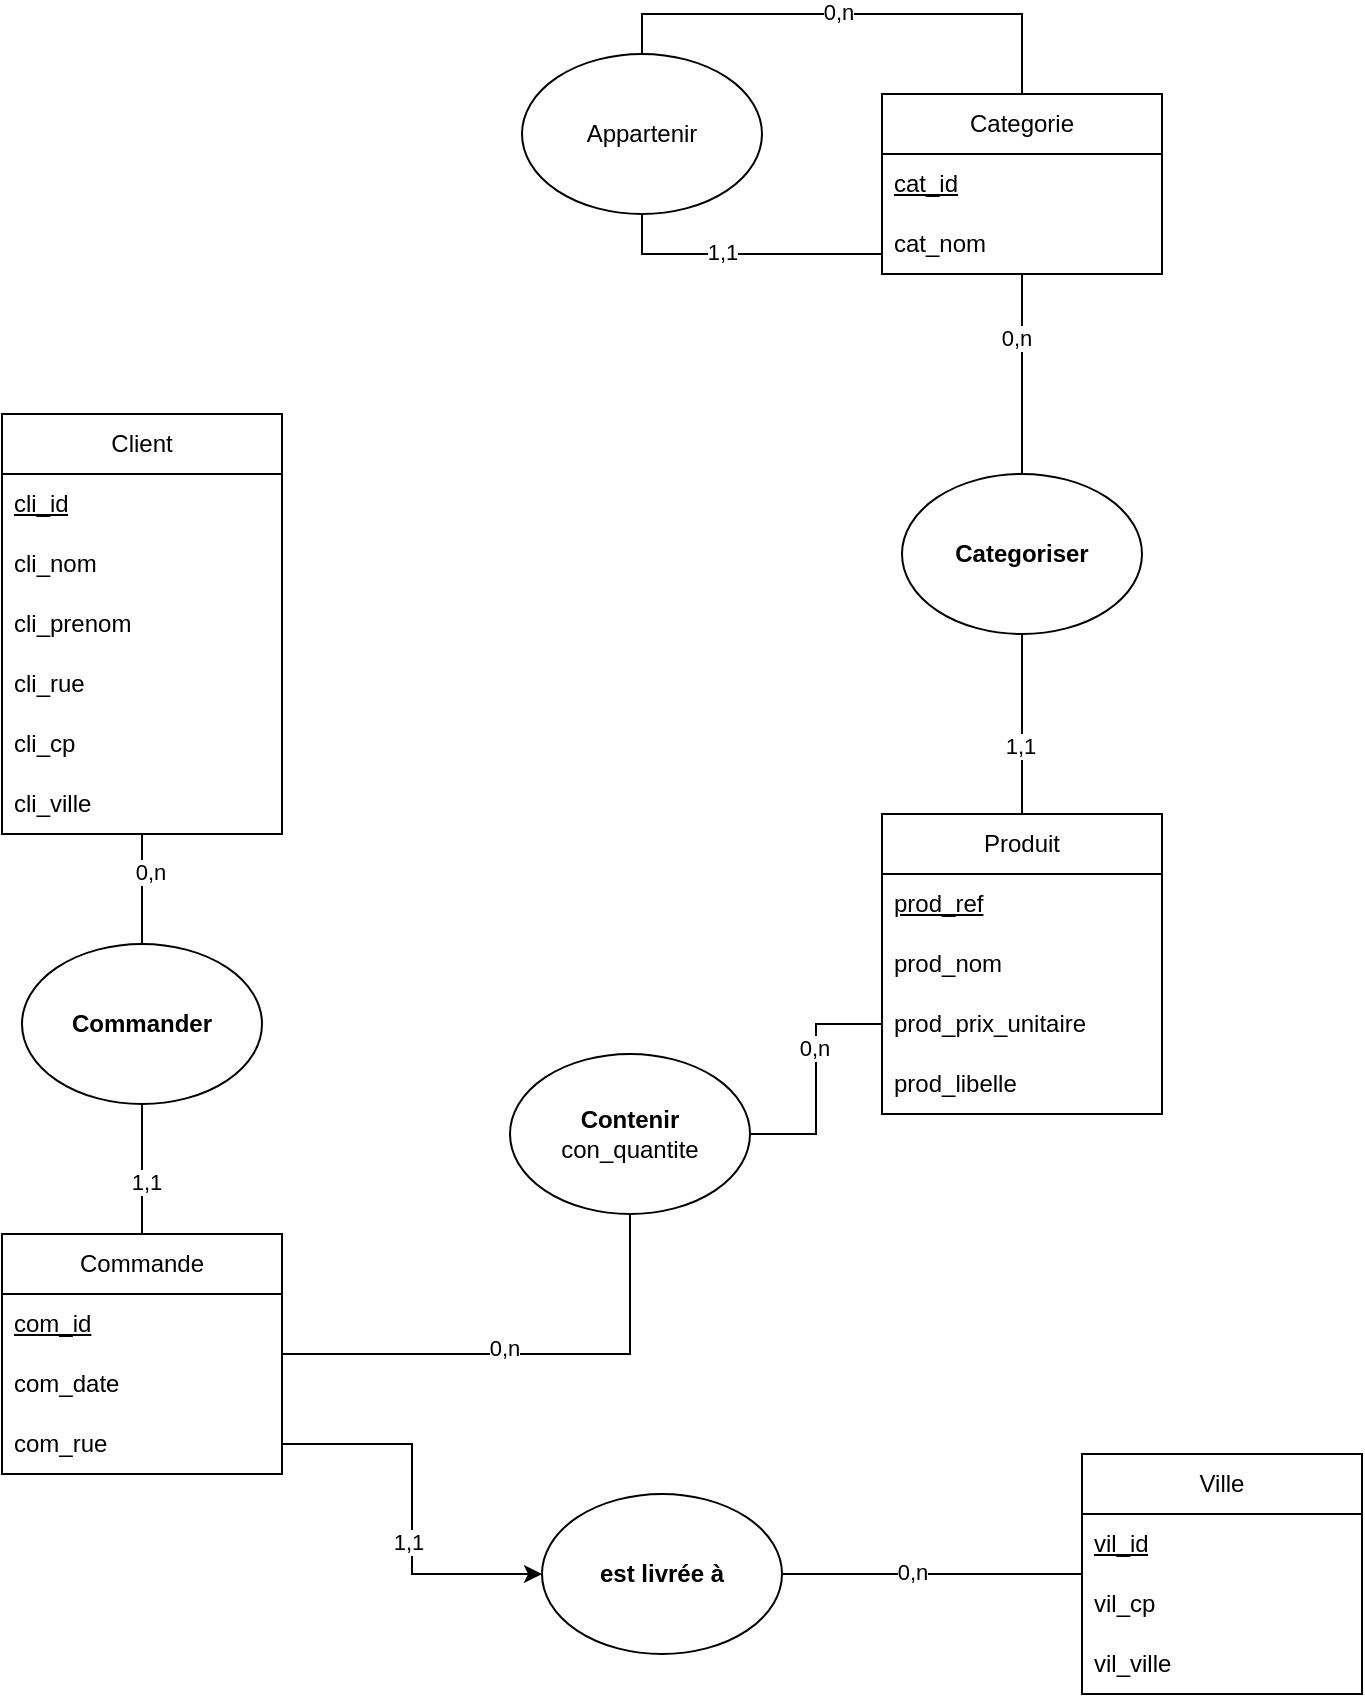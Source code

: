<mxfile version="26.2.14">
  <diagram name="Page-1" id="H2fxOh0aJ-c4dNDgkxnf">
    <mxGraphModel dx="713" dy="759" grid="1" gridSize="10" guides="1" tooltips="1" connect="1" arrows="1" fold="1" page="1" pageScale="1" pageWidth="827" pageHeight="1169" math="0" shadow="0">
      <root>
        <mxCell id="0" />
        <mxCell id="1" parent="0" />
        <mxCell id="T2x2iTIebiMebo8hMni1-1" value="Produit" style="swimlane;fontStyle=0;childLayout=stackLayout;horizontal=1;startSize=30;horizontalStack=0;resizeParent=1;resizeParentMax=0;resizeLast=0;collapsible=1;marginBottom=0;whiteSpace=wrap;html=1;" vertex="1" parent="1">
          <mxGeometry x="480" y="480" width="140" height="150" as="geometry" />
        </mxCell>
        <mxCell id="T2x2iTIebiMebo8hMni1-2" value="&lt;u&gt;prod_ref&lt;/u&gt;" style="text;strokeColor=none;fillColor=none;align=left;verticalAlign=middle;spacingLeft=4;spacingRight=4;overflow=hidden;points=[[0,0.5],[1,0.5]];portConstraint=eastwest;rotatable=0;whiteSpace=wrap;html=1;" vertex="1" parent="T2x2iTIebiMebo8hMni1-1">
          <mxGeometry y="30" width="140" height="30" as="geometry" />
        </mxCell>
        <mxCell id="T2x2iTIebiMebo8hMni1-64" value="prod_nom" style="text;strokeColor=none;fillColor=none;align=left;verticalAlign=middle;spacingLeft=4;spacingRight=4;overflow=hidden;points=[[0,0.5],[1,0.5]];portConstraint=eastwest;rotatable=0;whiteSpace=wrap;html=1;" vertex="1" parent="T2x2iTIebiMebo8hMni1-1">
          <mxGeometry y="60" width="140" height="30" as="geometry" />
        </mxCell>
        <mxCell id="T2x2iTIebiMebo8hMni1-3" value="prod_prix_unitaire" style="text;strokeColor=none;fillColor=none;align=left;verticalAlign=middle;spacingLeft=4;spacingRight=4;overflow=hidden;points=[[0,0.5],[1,0.5]];portConstraint=eastwest;rotatable=0;whiteSpace=wrap;html=1;" vertex="1" parent="T2x2iTIebiMebo8hMni1-1">
          <mxGeometry y="90" width="140" height="30" as="geometry" />
        </mxCell>
        <mxCell id="T2x2iTIebiMebo8hMni1-4" value="prod_libelle" style="text;strokeColor=none;fillColor=none;align=left;verticalAlign=middle;spacingLeft=4;spacingRight=4;overflow=hidden;points=[[0,0.5],[1,0.5]];portConstraint=eastwest;rotatable=0;whiteSpace=wrap;html=1;" vertex="1" parent="T2x2iTIebiMebo8hMni1-1">
          <mxGeometry y="120" width="140" height="30" as="geometry" />
        </mxCell>
        <mxCell id="T2x2iTIebiMebo8hMni1-53" style="edgeStyle=orthogonalEdgeStyle;rounded=0;orthogonalLoop=1;jettySize=auto;html=1;entryX=0.5;entryY=0;entryDx=0;entryDy=0;endArrow=none;startFill=0;" edge="1" parent="1" source="T2x2iTIebiMebo8hMni1-5" target="T2x2iTIebiMebo8hMni1-17">
          <mxGeometry relative="1" as="geometry" />
        </mxCell>
        <mxCell id="T2x2iTIebiMebo8hMni1-54" value="0,n" style="edgeLabel;html=1;align=center;verticalAlign=middle;resizable=0;points=[];" vertex="1" connectable="0" parent="T2x2iTIebiMebo8hMni1-53">
          <mxGeometry x="-0.371" y="-3" relative="1" as="geometry">
            <mxPoint as="offset" />
          </mxGeometry>
        </mxCell>
        <mxCell id="T2x2iTIebiMebo8hMni1-5" value="Categorie" style="swimlane;fontStyle=0;childLayout=stackLayout;horizontal=1;startSize=30;horizontalStack=0;resizeParent=1;resizeParentMax=0;resizeLast=0;collapsible=1;marginBottom=0;whiteSpace=wrap;html=1;" vertex="1" parent="1">
          <mxGeometry x="480" y="120" width="140" height="90" as="geometry" />
        </mxCell>
        <mxCell id="T2x2iTIebiMebo8hMni1-6" value="&lt;u&gt;cat_id&lt;/u&gt;" style="text;strokeColor=none;fillColor=none;align=left;verticalAlign=middle;spacingLeft=4;spacingRight=4;overflow=hidden;points=[[0,0.5],[1,0.5]];portConstraint=eastwest;rotatable=0;whiteSpace=wrap;html=1;" vertex="1" parent="T2x2iTIebiMebo8hMni1-5">
          <mxGeometry y="30" width="140" height="30" as="geometry" />
        </mxCell>
        <mxCell id="T2x2iTIebiMebo8hMni1-7" value="cat_nom" style="text;strokeColor=none;fillColor=none;align=left;verticalAlign=middle;spacingLeft=4;spacingRight=4;overflow=hidden;points=[[0,0.5],[1,0.5]];portConstraint=eastwest;rotatable=0;whiteSpace=wrap;html=1;" vertex="1" parent="T2x2iTIebiMebo8hMni1-5">
          <mxGeometry y="60" width="140" height="30" as="geometry" />
        </mxCell>
        <mxCell id="T2x2iTIebiMebo8hMni1-9" value="Client" style="swimlane;fontStyle=0;childLayout=stackLayout;horizontal=1;startSize=30;horizontalStack=0;resizeParent=1;resizeParentMax=0;resizeLast=0;collapsible=1;marginBottom=0;whiteSpace=wrap;html=1;" vertex="1" parent="1">
          <mxGeometry x="40" y="280" width="140" height="210" as="geometry" />
        </mxCell>
        <mxCell id="T2x2iTIebiMebo8hMni1-10" value="&lt;u&gt;cli_id&lt;/u&gt;" style="text;strokeColor=none;fillColor=none;align=left;verticalAlign=middle;spacingLeft=4;spacingRight=4;overflow=hidden;points=[[0,0.5],[1,0.5]];portConstraint=eastwest;rotatable=0;whiteSpace=wrap;html=1;" vertex="1" parent="T2x2iTIebiMebo8hMni1-9">
          <mxGeometry y="30" width="140" height="30" as="geometry" />
        </mxCell>
        <mxCell id="T2x2iTIebiMebo8hMni1-11" value="cli_nom" style="text;strokeColor=none;fillColor=none;align=left;verticalAlign=middle;spacingLeft=4;spacingRight=4;overflow=hidden;points=[[0,0.5],[1,0.5]];portConstraint=eastwest;rotatable=0;whiteSpace=wrap;html=1;" vertex="1" parent="T2x2iTIebiMebo8hMni1-9">
          <mxGeometry y="60" width="140" height="30" as="geometry" />
        </mxCell>
        <mxCell id="T2x2iTIebiMebo8hMni1-12" value="cli_prenom" style="text;strokeColor=none;fillColor=none;align=left;verticalAlign=middle;spacingLeft=4;spacingRight=4;overflow=hidden;points=[[0,0.5],[1,0.5]];portConstraint=eastwest;rotatable=0;whiteSpace=wrap;html=1;" vertex="1" parent="T2x2iTIebiMebo8hMni1-9">
          <mxGeometry y="90" width="140" height="30" as="geometry" />
        </mxCell>
        <mxCell id="T2x2iTIebiMebo8hMni1-14" value="cli_rue" style="text;strokeColor=none;fillColor=none;align=left;verticalAlign=middle;spacingLeft=4;spacingRight=4;overflow=hidden;points=[[0,0.5],[1,0.5]];portConstraint=eastwest;rotatable=0;whiteSpace=wrap;html=1;" vertex="1" parent="T2x2iTIebiMebo8hMni1-9">
          <mxGeometry y="120" width="140" height="30" as="geometry" />
        </mxCell>
        <mxCell id="T2x2iTIebiMebo8hMni1-15" value="cli_cp" style="text;strokeColor=none;fillColor=none;align=left;verticalAlign=middle;spacingLeft=4;spacingRight=4;overflow=hidden;points=[[0,0.5],[1,0.5]];portConstraint=eastwest;rotatable=0;whiteSpace=wrap;html=1;" vertex="1" parent="T2x2iTIebiMebo8hMni1-9">
          <mxGeometry y="150" width="140" height="30" as="geometry" />
        </mxCell>
        <mxCell id="T2x2iTIebiMebo8hMni1-16" value="cli_ville" style="text;strokeColor=none;fillColor=none;align=left;verticalAlign=middle;spacingLeft=4;spacingRight=4;overflow=hidden;points=[[0,0.5],[1,0.5]];portConstraint=eastwest;rotatable=0;whiteSpace=wrap;html=1;" vertex="1" parent="T2x2iTIebiMebo8hMni1-9">
          <mxGeometry y="180" width="140" height="30" as="geometry" />
        </mxCell>
        <mxCell id="T2x2iTIebiMebo8hMni1-19" style="edgeStyle=orthogonalEdgeStyle;rounded=0;orthogonalLoop=1;jettySize=auto;html=1;entryX=0.5;entryY=0;entryDx=0;entryDy=0;endArrow=none;startFill=0;" edge="1" parent="1" source="T2x2iTIebiMebo8hMni1-17" target="T2x2iTIebiMebo8hMni1-1">
          <mxGeometry relative="1" as="geometry" />
        </mxCell>
        <mxCell id="T2x2iTIebiMebo8hMni1-21" value="1,1" style="edgeLabel;html=1;align=center;verticalAlign=middle;resizable=0;points=[];" vertex="1" connectable="0" parent="T2x2iTIebiMebo8hMni1-19">
          <mxGeometry x="0.244" y="-1" relative="1" as="geometry">
            <mxPoint as="offset" />
          </mxGeometry>
        </mxCell>
        <mxCell id="T2x2iTIebiMebo8hMni1-17" value="&lt;b&gt;Categoriser&lt;/b&gt;" style="ellipse;whiteSpace=wrap;html=1;" vertex="1" parent="1">
          <mxGeometry x="490" y="310" width="120" height="80" as="geometry" />
        </mxCell>
        <mxCell id="T2x2iTIebiMebo8hMni1-22" value="&lt;b&gt;Contenir&lt;/b&gt;&lt;div&gt;con_quantite&lt;/div&gt;" style="ellipse;whiteSpace=wrap;html=1;" vertex="1" parent="1">
          <mxGeometry x="294" y="600" width="120" height="80" as="geometry" />
        </mxCell>
        <mxCell id="T2x2iTIebiMebo8hMni1-25" style="edgeStyle=orthogonalEdgeStyle;rounded=0;orthogonalLoop=1;jettySize=auto;html=1;entryX=1;entryY=0.5;entryDx=0;entryDy=0;endArrow=none;startFill=0;" edge="1" parent="1" source="T2x2iTIebiMebo8hMni1-3" target="T2x2iTIebiMebo8hMni1-22">
          <mxGeometry relative="1" as="geometry" />
        </mxCell>
        <mxCell id="T2x2iTIebiMebo8hMni1-27" value="0,n" style="edgeLabel;html=1;align=center;verticalAlign=middle;resizable=0;points=[];" vertex="1" connectable="0" parent="T2x2iTIebiMebo8hMni1-25">
          <mxGeometry x="-0.265" y="-1" relative="1" as="geometry">
            <mxPoint as="offset" />
          </mxGeometry>
        </mxCell>
        <mxCell id="T2x2iTIebiMebo8hMni1-34" style="edgeStyle=orthogonalEdgeStyle;rounded=0;orthogonalLoop=1;jettySize=auto;html=1;entryX=0.5;entryY=1;entryDx=0;entryDy=0;endArrow=none;startFill=0;" edge="1" parent="1" source="T2x2iTIebiMebo8hMni1-28" target="T2x2iTIebiMebo8hMni1-22">
          <mxGeometry relative="1" as="geometry" />
        </mxCell>
        <mxCell id="T2x2iTIebiMebo8hMni1-35" value="0,n" style="edgeLabel;html=1;align=center;verticalAlign=middle;resizable=0;points=[];" vertex="1" connectable="0" parent="T2x2iTIebiMebo8hMni1-34">
          <mxGeometry x="-0.093" y="3" relative="1" as="geometry">
            <mxPoint as="offset" />
          </mxGeometry>
        </mxCell>
        <mxCell id="T2x2iTIebiMebo8hMni1-28" value="Commande" style="swimlane;fontStyle=0;childLayout=stackLayout;horizontal=1;startSize=30;horizontalStack=0;resizeParent=1;resizeParentMax=0;resizeLast=0;collapsible=1;marginBottom=0;whiteSpace=wrap;html=1;" vertex="1" parent="1">
          <mxGeometry x="40" y="690" width="140" height="120" as="geometry" />
        </mxCell>
        <mxCell id="T2x2iTIebiMebo8hMni1-29" value="&lt;u&gt;com_id&lt;/u&gt;" style="text;strokeColor=none;fillColor=none;align=left;verticalAlign=middle;spacingLeft=4;spacingRight=4;overflow=hidden;points=[[0,0.5],[1,0.5]];portConstraint=eastwest;rotatable=0;whiteSpace=wrap;html=1;" vertex="1" parent="T2x2iTIebiMebo8hMni1-28">
          <mxGeometry y="30" width="140" height="30" as="geometry" />
        </mxCell>
        <mxCell id="T2x2iTIebiMebo8hMni1-30" value="com_date" style="text;strokeColor=none;fillColor=none;align=left;verticalAlign=middle;spacingLeft=4;spacingRight=4;overflow=hidden;points=[[0,0.5],[1,0.5]];portConstraint=eastwest;rotatable=0;whiteSpace=wrap;html=1;" vertex="1" parent="T2x2iTIebiMebo8hMni1-28">
          <mxGeometry y="60" width="140" height="30" as="geometry" />
        </mxCell>
        <mxCell id="T2x2iTIebiMebo8hMni1-31" value="com_rue" style="text;strokeColor=none;fillColor=none;align=left;verticalAlign=middle;spacingLeft=4;spacingRight=4;overflow=hidden;points=[[0,0.5],[1,0.5]];portConstraint=eastwest;rotatable=0;whiteSpace=wrap;html=1;" vertex="1" parent="T2x2iTIebiMebo8hMni1-28">
          <mxGeometry y="90" width="140" height="30" as="geometry" />
        </mxCell>
        <mxCell id="T2x2iTIebiMebo8hMni1-37" style="edgeStyle=orthogonalEdgeStyle;rounded=0;orthogonalLoop=1;jettySize=auto;html=1;entryX=0.5;entryY=1;entryDx=0;entryDy=0;endArrow=none;startFill=0;" edge="1" parent="1" source="T2x2iTIebiMebo8hMni1-36" target="T2x2iTIebiMebo8hMni1-9">
          <mxGeometry relative="1" as="geometry" />
        </mxCell>
        <mxCell id="T2x2iTIebiMebo8hMni1-39" value="0,n" style="edgeLabel;html=1;align=center;verticalAlign=middle;resizable=0;points=[];" vertex="1" connectable="0" parent="T2x2iTIebiMebo8hMni1-37">
          <mxGeometry x="0.309" y="-4" relative="1" as="geometry">
            <mxPoint as="offset" />
          </mxGeometry>
        </mxCell>
        <mxCell id="T2x2iTIebiMebo8hMni1-38" style="edgeStyle=orthogonalEdgeStyle;rounded=0;orthogonalLoop=1;jettySize=auto;html=1;entryX=0.5;entryY=0;entryDx=0;entryDy=0;endArrow=none;startFill=0;" edge="1" parent="1" source="T2x2iTIebiMebo8hMni1-36" target="T2x2iTIebiMebo8hMni1-28">
          <mxGeometry relative="1" as="geometry" />
        </mxCell>
        <mxCell id="T2x2iTIebiMebo8hMni1-40" value="1,1" style="edgeLabel;html=1;align=center;verticalAlign=middle;resizable=0;points=[];" vertex="1" connectable="0" parent="T2x2iTIebiMebo8hMni1-38">
          <mxGeometry x="0.2" y="2" relative="1" as="geometry">
            <mxPoint as="offset" />
          </mxGeometry>
        </mxCell>
        <mxCell id="T2x2iTIebiMebo8hMni1-36" value="&lt;b&gt;Commander&lt;/b&gt;" style="ellipse;whiteSpace=wrap;html=1;" vertex="1" parent="1">
          <mxGeometry x="50" y="545" width="120" height="80" as="geometry" />
        </mxCell>
        <mxCell id="T2x2iTIebiMebo8hMni1-59" style="edgeStyle=orthogonalEdgeStyle;rounded=0;orthogonalLoop=1;jettySize=auto;html=1;endArrow=none;startFill=0;exitX=0.5;exitY=1;exitDx=0;exitDy=0;" edge="1" parent="1" source="T2x2iTIebiMebo8hMni1-58" target="T2x2iTIebiMebo8hMni1-5">
          <mxGeometry relative="1" as="geometry">
            <Array as="points">
              <mxPoint x="360" y="200" />
            </Array>
          </mxGeometry>
        </mxCell>
        <mxCell id="T2x2iTIebiMebo8hMni1-63" value="1,1" style="edgeLabel;html=1;align=center;verticalAlign=middle;resizable=0;points=[];" vertex="1" connectable="0" parent="T2x2iTIebiMebo8hMni1-59">
          <mxGeometry x="-0.14" y="1" relative="1" as="geometry">
            <mxPoint as="offset" />
          </mxGeometry>
        </mxCell>
        <mxCell id="T2x2iTIebiMebo8hMni1-60" style="edgeStyle=orthogonalEdgeStyle;rounded=0;orthogonalLoop=1;jettySize=auto;html=1;entryX=0.5;entryY=0;entryDx=0;entryDy=0;exitX=0.5;exitY=0;exitDx=0;exitDy=0;endArrow=none;startFill=0;" edge="1" parent="1" source="T2x2iTIebiMebo8hMni1-58" target="T2x2iTIebiMebo8hMni1-5">
          <mxGeometry relative="1" as="geometry" />
        </mxCell>
        <mxCell id="T2x2iTIebiMebo8hMni1-62" value="0,n" style="edgeLabel;html=1;align=center;verticalAlign=middle;resizable=0;points=[];" vertex="1" connectable="0" parent="T2x2iTIebiMebo8hMni1-60">
          <mxGeometry x="-0.056" y="1" relative="1" as="geometry">
            <mxPoint as="offset" />
          </mxGeometry>
        </mxCell>
        <mxCell id="T2x2iTIebiMebo8hMni1-58" value="Appartenir" style="ellipse;whiteSpace=wrap;html=1;" vertex="1" parent="1">
          <mxGeometry x="300" y="100" width="120" height="80" as="geometry" />
        </mxCell>
        <mxCell id="T2x2iTIebiMebo8hMni1-71" style="edgeStyle=orthogonalEdgeStyle;rounded=0;orthogonalLoop=1;jettySize=auto;html=1;entryX=1;entryY=0.5;entryDx=0;entryDy=0;endArrow=none;startFill=0;" edge="1" parent="1" source="T2x2iTIebiMebo8hMni1-65" target="T2x2iTIebiMebo8hMni1-69">
          <mxGeometry relative="1" as="geometry" />
        </mxCell>
        <mxCell id="T2x2iTIebiMebo8hMni1-74" value="0,n" style="edgeLabel;html=1;align=center;verticalAlign=middle;resizable=0;points=[];" vertex="1" connectable="0" parent="T2x2iTIebiMebo8hMni1-71">
          <mxGeometry x="0.133" y="-1" relative="1" as="geometry">
            <mxPoint as="offset" />
          </mxGeometry>
        </mxCell>
        <mxCell id="T2x2iTIebiMebo8hMni1-65" value="Ville" style="swimlane;fontStyle=0;childLayout=stackLayout;horizontal=1;startSize=30;horizontalStack=0;resizeParent=1;resizeParentMax=0;resizeLast=0;collapsible=1;marginBottom=0;whiteSpace=wrap;html=1;" vertex="1" parent="1">
          <mxGeometry x="580" y="800" width="140" height="120" as="geometry" />
        </mxCell>
        <mxCell id="T2x2iTIebiMebo8hMni1-66" value="&lt;u&gt;vil_id&lt;/u&gt;" style="text;strokeColor=none;fillColor=none;align=left;verticalAlign=middle;spacingLeft=4;spacingRight=4;overflow=hidden;points=[[0,0.5],[1,0.5]];portConstraint=eastwest;rotatable=0;whiteSpace=wrap;html=1;" vertex="1" parent="T2x2iTIebiMebo8hMni1-65">
          <mxGeometry y="30" width="140" height="30" as="geometry" />
        </mxCell>
        <mxCell id="T2x2iTIebiMebo8hMni1-67" value="vil_cp" style="text;strokeColor=none;fillColor=none;align=left;verticalAlign=middle;spacingLeft=4;spacingRight=4;overflow=hidden;points=[[0,0.5],[1,0.5]];portConstraint=eastwest;rotatable=0;whiteSpace=wrap;html=1;" vertex="1" parent="T2x2iTIebiMebo8hMni1-65">
          <mxGeometry y="60" width="140" height="30" as="geometry" />
        </mxCell>
        <mxCell id="T2x2iTIebiMebo8hMni1-68" value="vil_ville" style="text;strokeColor=none;fillColor=none;align=left;verticalAlign=middle;spacingLeft=4;spacingRight=4;overflow=hidden;points=[[0,0.5],[1,0.5]];portConstraint=eastwest;rotatable=0;whiteSpace=wrap;html=1;" vertex="1" parent="T2x2iTIebiMebo8hMni1-65">
          <mxGeometry y="90" width="140" height="30" as="geometry" />
        </mxCell>
        <mxCell id="T2x2iTIebiMebo8hMni1-69" value="&lt;b&gt;est livrée à&lt;/b&gt;" style="ellipse;whiteSpace=wrap;html=1;" vertex="1" parent="1">
          <mxGeometry x="310" y="820" width="120" height="80" as="geometry" />
        </mxCell>
        <mxCell id="T2x2iTIebiMebo8hMni1-75" style="edgeStyle=orthogonalEdgeStyle;rounded=0;orthogonalLoop=1;jettySize=auto;html=1;entryX=0;entryY=0.5;entryDx=0;entryDy=0;" edge="1" parent="1" source="T2x2iTIebiMebo8hMni1-31" target="T2x2iTIebiMebo8hMni1-69">
          <mxGeometry relative="1" as="geometry" />
        </mxCell>
        <mxCell id="T2x2iTIebiMebo8hMni1-76" value="1,1" style="edgeLabel;html=1;align=center;verticalAlign=middle;resizable=0;points=[];" vertex="1" connectable="0" parent="T2x2iTIebiMebo8hMni1-75">
          <mxGeometry x="0.169" y="-2" relative="1" as="geometry">
            <mxPoint as="offset" />
          </mxGeometry>
        </mxCell>
      </root>
    </mxGraphModel>
  </diagram>
</mxfile>

